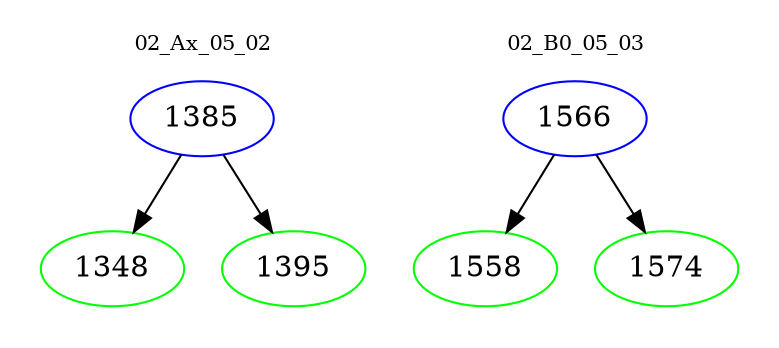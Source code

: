 digraph{
subgraph cluster_0 {
color = white
label = "02_Ax_05_02";
fontsize=10;
T0_1385 [label="1385", color="blue"]
T0_1385 -> T0_1348 [color="black"]
T0_1348 [label="1348", color="green"]
T0_1385 -> T0_1395 [color="black"]
T0_1395 [label="1395", color="green"]
}
subgraph cluster_1 {
color = white
label = "02_B0_05_03";
fontsize=10;
T1_1566 [label="1566", color="blue"]
T1_1566 -> T1_1558 [color="black"]
T1_1558 [label="1558", color="green"]
T1_1566 -> T1_1574 [color="black"]
T1_1574 [label="1574", color="green"]
}
}
